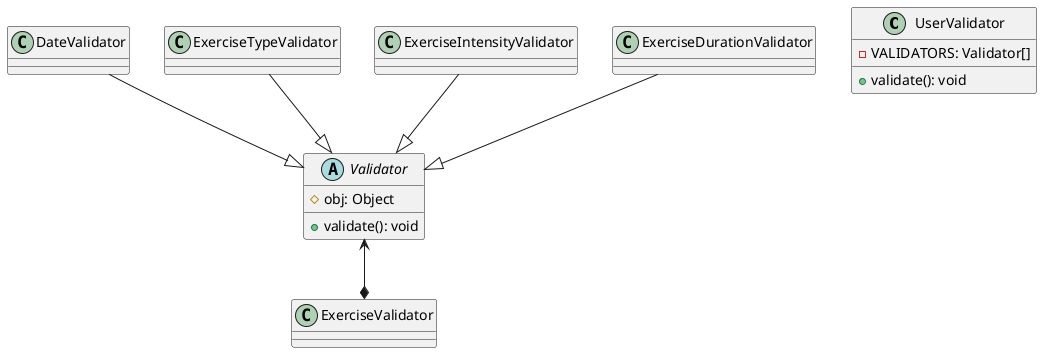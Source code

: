 @startuml
'https://plantuml.com/class-diagram
class UserValidator {
  - VALIDATORS: Validator[]

  + validate(): void
}

abstract class Validator {
  # obj: Object

  + validate(): void
}

class DateValidator
class ExerciseTypeValidator
class ExerciseIntensityValidator
class ExerciseDurationValidator

DateValidator --|> Validator
ExerciseTypeValidator --|> Validator
ExerciseDurationValidator --|> Validator
ExerciseIntensityValidator --|> Validator

ExerciseValidator *-up-> Validator

@enduml